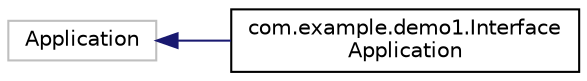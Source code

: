 digraph "Graphical Class Hierarchy"
{
 // LATEX_PDF_SIZE
  edge [fontname="Helvetica",fontsize="10",labelfontname="Helvetica",labelfontsize="10"];
  node [fontname="Helvetica",fontsize="10",shape=record];
  rankdir="LR";
  Node45 [label="Application",height=0.2,width=0.4,color="grey75", fillcolor="white", style="filled",tooltip=" "];
  Node45 -> Node0 [dir="back",color="midnightblue",fontsize="10",style="solid",fontname="Helvetica"];
  Node0 [label="com.example.demo1.Interface\lApplication",height=0.2,width=0.4,color="black", fillcolor="white", style="filled",URL="$classcom_1_1example_1_1demo1_1_1InterfaceApplication.html",tooltip=" "];
}
